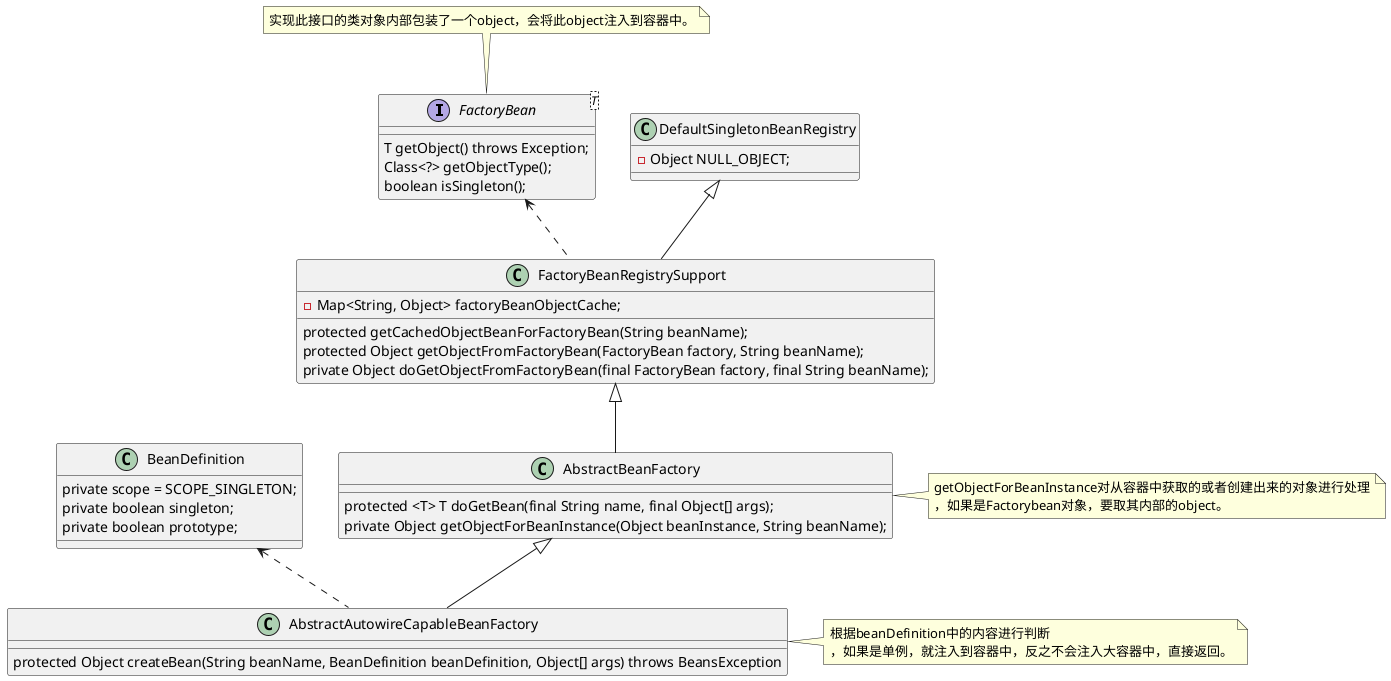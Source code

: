 @startuml
'https://plantuml.com/class-diagram

interface FactoryBean<T> {
    T getObject() throws Exception;
    Class<?> getObjectType();
    boolean isSingleton();
}
note top of FactoryBean:实现此接口的类对象内部包装了一个object，会将此object注入到容器中。

class DefaultSingletonBeanRegistry {
    - Object NULL_OBJECT;
}

class FactoryBeanRegistrySupport extends DefaultSingletonBeanRegistry {
    - Map<String, Object> factoryBeanObjectCache;

    protected getCachedObjectBeanForFactoryBean(String beanName);
    protected Object getObjectFromFactoryBean(FactoryBean factory, String beanName);
    private Object doGetObjectFromFactoryBean(final FactoryBean factory, final String beanName);
}

class AbstractBeanFactory extends FactoryBeanRegistrySupport {
    protected <T> T doGetBean(final String name, final Object[] args);
    private Object getObjectForBeanInstance(Object beanInstance, String beanName);
}
note right of AbstractBeanFactory: getObjectForBeanInstance对从容器中获取的或者创建出来的对象进行处理\n，如果是Factorybean对象，要取其内部的object。

class AbstractAutowireCapableBeanFactory extends AbstractBeanFactory {
    protected Object createBean(String beanName, BeanDefinition beanDefinition, Object[] args) throws BeansException
}
note right of AbstractAutowireCapableBeanFactory: 根据beanDefinition中的内容进行判断\n，如果是单例，就注入到容器中，反之不会注入大容器中，直接返回。

class BeanDefinition {
    private scope = SCOPE_SINGLETON;
    private boolean singleton;
    private boolean prototype;
}

'依赖
FactoryBean <.down. FactoryBeanRegistrySupport
BeanDefinition <.. AbstractAutowireCapableBeanFactory

@enduml